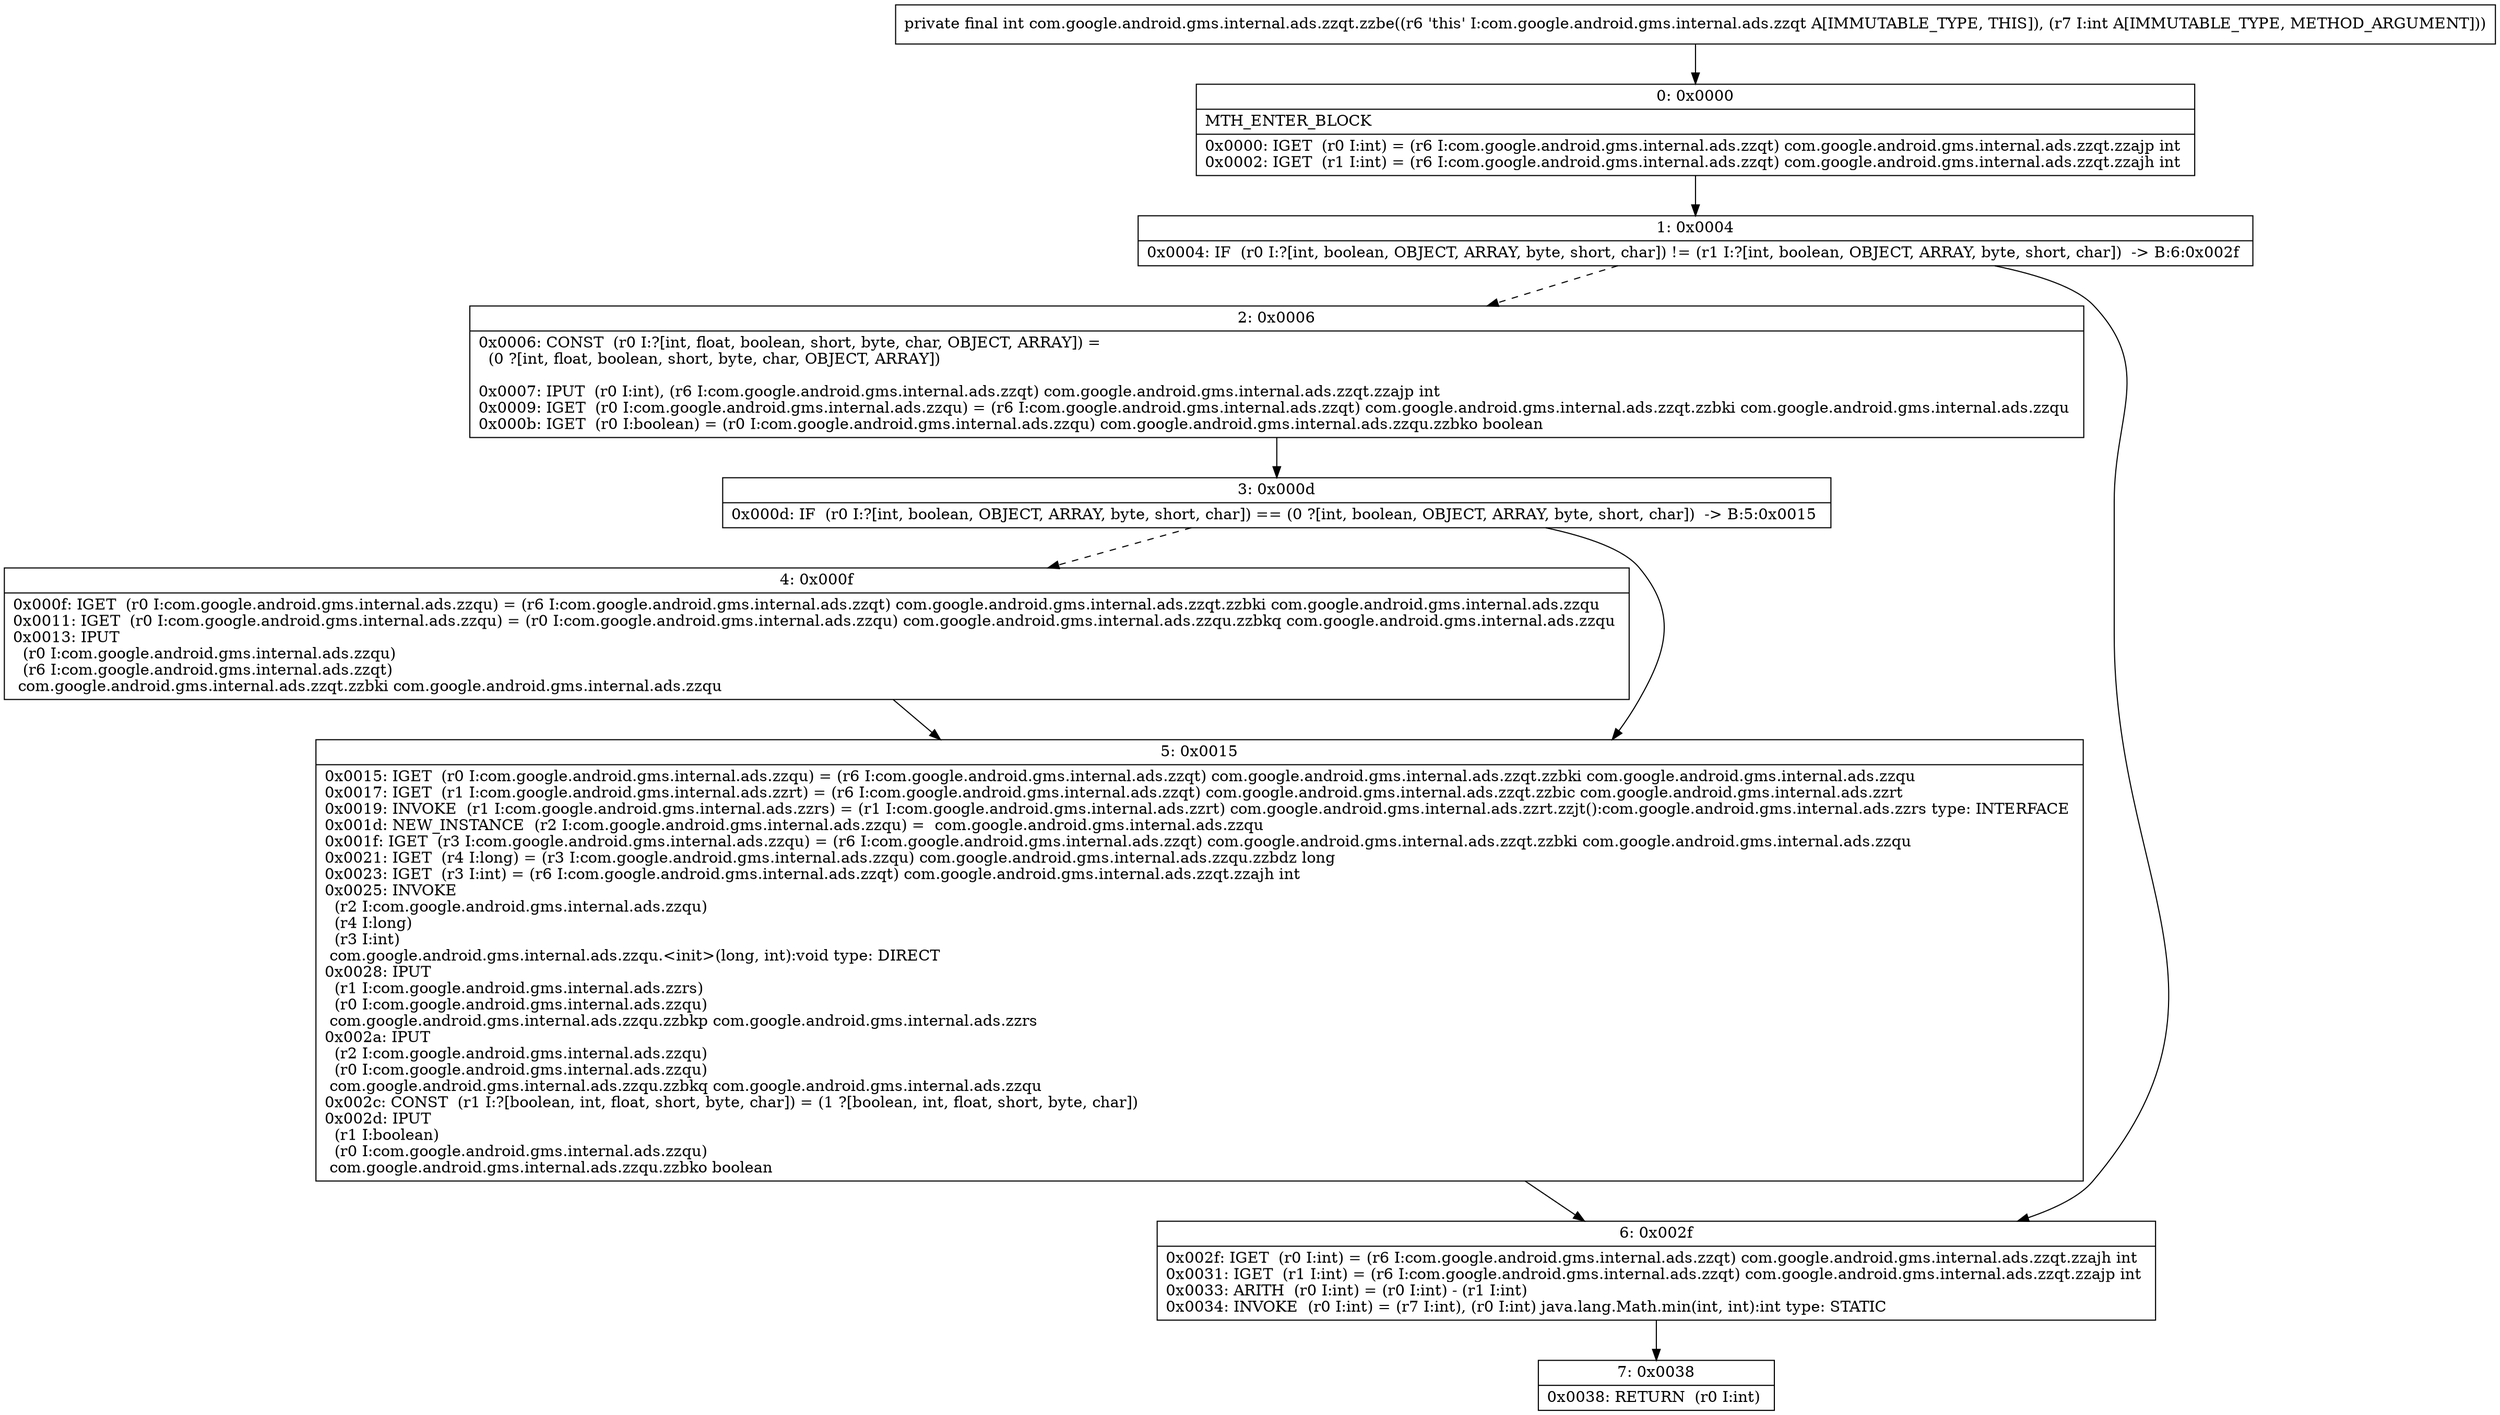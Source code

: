 digraph "CFG forcom.google.android.gms.internal.ads.zzqt.zzbe(I)I" {
Node_0 [shape=record,label="{0\:\ 0x0000|MTH_ENTER_BLOCK\l|0x0000: IGET  (r0 I:int) = (r6 I:com.google.android.gms.internal.ads.zzqt) com.google.android.gms.internal.ads.zzqt.zzajp int \l0x0002: IGET  (r1 I:int) = (r6 I:com.google.android.gms.internal.ads.zzqt) com.google.android.gms.internal.ads.zzqt.zzajh int \l}"];
Node_1 [shape=record,label="{1\:\ 0x0004|0x0004: IF  (r0 I:?[int, boolean, OBJECT, ARRAY, byte, short, char]) != (r1 I:?[int, boolean, OBJECT, ARRAY, byte, short, char])  \-\> B:6:0x002f \l}"];
Node_2 [shape=record,label="{2\:\ 0x0006|0x0006: CONST  (r0 I:?[int, float, boolean, short, byte, char, OBJECT, ARRAY]) = \l  (0 ?[int, float, boolean, short, byte, char, OBJECT, ARRAY])\l \l0x0007: IPUT  (r0 I:int), (r6 I:com.google.android.gms.internal.ads.zzqt) com.google.android.gms.internal.ads.zzqt.zzajp int \l0x0009: IGET  (r0 I:com.google.android.gms.internal.ads.zzqu) = (r6 I:com.google.android.gms.internal.ads.zzqt) com.google.android.gms.internal.ads.zzqt.zzbki com.google.android.gms.internal.ads.zzqu \l0x000b: IGET  (r0 I:boolean) = (r0 I:com.google.android.gms.internal.ads.zzqu) com.google.android.gms.internal.ads.zzqu.zzbko boolean \l}"];
Node_3 [shape=record,label="{3\:\ 0x000d|0x000d: IF  (r0 I:?[int, boolean, OBJECT, ARRAY, byte, short, char]) == (0 ?[int, boolean, OBJECT, ARRAY, byte, short, char])  \-\> B:5:0x0015 \l}"];
Node_4 [shape=record,label="{4\:\ 0x000f|0x000f: IGET  (r0 I:com.google.android.gms.internal.ads.zzqu) = (r6 I:com.google.android.gms.internal.ads.zzqt) com.google.android.gms.internal.ads.zzqt.zzbki com.google.android.gms.internal.ads.zzqu \l0x0011: IGET  (r0 I:com.google.android.gms.internal.ads.zzqu) = (r0 I:com.google.android.gms.internal.ads.zzqu) com.google.android.gms.internal.ads.zzqu.zzbkq com.google.android.gms.internal.ads.zzqu \l0x0013: IPUT  \l  (r0 I:com.google.android.gms.internal.ads.zzqu)\l  (r6 I:com.google.android.gms.internal.ads.zzqt)\l com.google.android.gms.internal.ads.zzqt.zzbki com.google.android.gms.internal.ads.zzqu \l}"];
Node_5 [shape=record,label="{5\:\ 0x0015|0x0015: IGET  (r0 I:com.google.android.gms.internal.ads.zzqu) = (r6 I:com.google.android.gms.internal.ads.zzqt) com.google.android.gms.internal.ads.zzqt.zzbki com.google.android.gms.internal.ads.zzqu \l0x0017: IGET  (r1 I:com.google.android.gms.internal.ads.zzrt) = (r6 I:com.google.android.gms.internal.ads.zzqt) com.google.android.gms.internal.ads.zzqt.zzbic com.google.android.gms.internal.ads.zzrt \l0x0019: INVOKE  (r1 I:com.google.android.gms.internal.ads.zzrs) = (r1 I:com.google.android.gms.internal.ads.zzrt) com.google.android.gms.internal.ads.zzrt.zzjt():com.google.android.gms.internal.ads.zzrs type: INTERFACE \l0x001d: NEW_INSTANCE  (r2 I:com.google.android.gms.internal.ads.zzqu) =  com.google.android.gms.internal.ads.zzqu \l0x001f: IGET  (r3 I:com.google.android.gms.internal.ads.zzqu) = (r6 I:com.google.android.gms.internal.ads.zzqt) com.google.android.gms.internal.ads.zzqt.zzbki com.google.android.gms.internal.ads.zzqu \l0x0021: IGET  (r4 I:long) = (r3 I:com.google.android.gms.internal.ads.zzqu) com.google.android.gms.internal.ads.zzqu.zzbdz long \l0x0023: IGET  (r3 I:int) = (r6 I:com.google.android.gms.internal.ads.zzqt) com.google.android.gms.internal.ads.zzqt.zzajh int \l0x0025: INVOKE  \l  (r2 I:com.google.android.gms.internal.ads.zzqu)\l  (r4 I:long)\l  (r3 I:int)\l com.google.android.gms.internal.ads.zzqu.\<init\>(long, int):void type: DIRECT \l0x0028: IPUT  \l  (r1 I:com.google.android.gms.internal.ads.zzrs)\l  (r0 I:com.google.android.gms.internal.ads.zzqu)\l com.google.android.gms.internal.ads.zzqu.zzbkp com.google.android.gms.internal.ads.zzrs \l0x002a: IPUT  \l  (r2 I:com.google.android.gms.internal.ads.zzqu)\l  (r0 I:com.google.android.gms.internal.ads.zzqu)\l com.google.android.gms.internal.ads.zzqu.zzbkq com.google.android.gms.internal.ads.zzqu \l0x002c: CONST  (r1 I:?[boolean, int, float, short, byte, char]) = (1 ?[boolean, int, float, short, byte, char]) \l0x002d: IPUT  \l  (r1 I:boolean)\l  (r0 I:com.google.android.gms.internal.ads.zzqu)\l com.google.android.gms.internal.ads.zzqu.zzbko boolean \l}"];
Node_6 [shape=record,label="{6\:\ 0x002f|0x002f: IGET  (r0 I:int) = (r6 I:com.google.android.gms.internal.ads.zzqt) com.google.android.gms.internal.ads.zzqt.zzajh int \l0x0031: IGET  (r1 I:int) = (r6 I:com.google.android.gms.internal.ads.zzqt) com.google.android.gms.internal.ads.zzqt.zzajp int \l0x0033: ARITH  (r0 I:int) = (r0 I:int) \- (r1 I:int) \l0x0034: INVOKE  (r0 I:int) = (r7 I:int), (r0 I:int) java.lang.Math.min(int, int):int type: STATIC \l}"];
Node_7 [shape=record,label="{7\:\ 0x0038|0x0038: RETURN  (r0 I:int) \l}"];
MethodNode[shape=record,label="{private final int com.google.android.gms.internal.ads.zzqt.zzbe((r6 'this' I:com.google.android.gms.internal.ads.zzqt A[IMMUTABLE_TYPE, THIS]), (r7 I:int A[IMMUTABLE_TYPE, METHOD_ARGUMENT])) }"];
MethodNode -> Node_0;
Node_0 -> Node_1;
Node_1 -> Node_2[style=dashed];
Node_1 -> Node_6;
Node_2 -> Node_3;
Node_3 -> Node_4[style=dashed];
Node_3 -> Node_5;
Node_4 -> Node_5;
Node_5 -> Node_6;
Node_6 -> Node_7;
}

